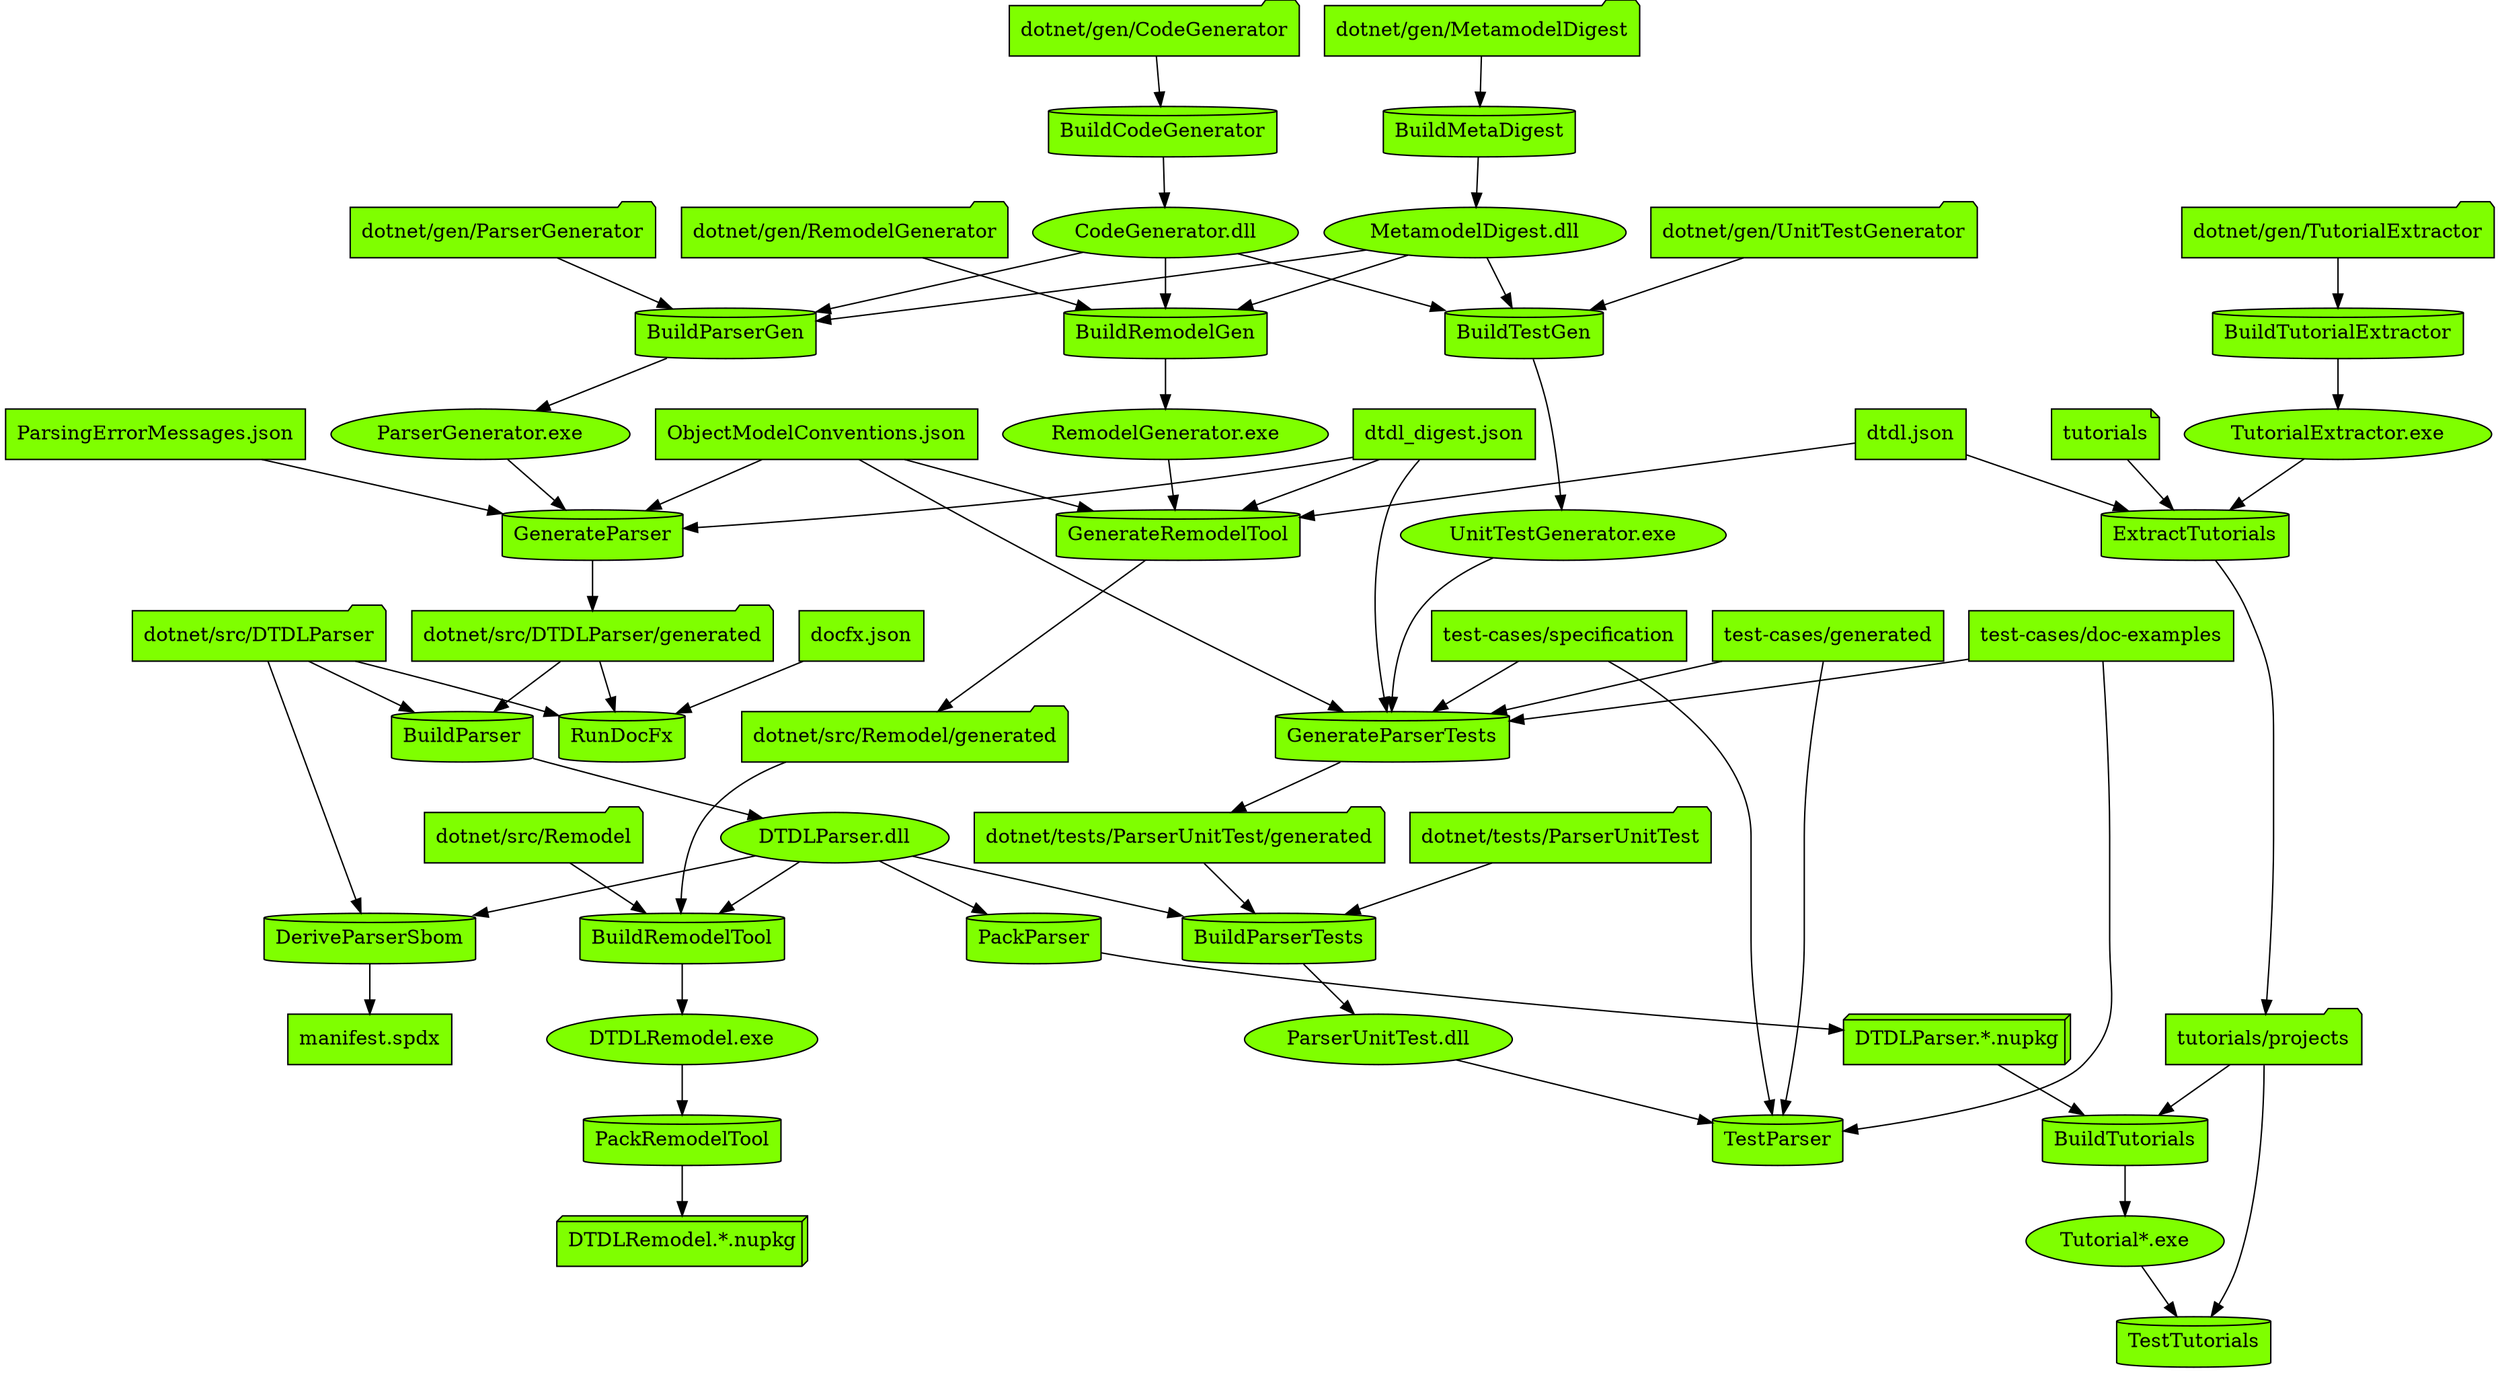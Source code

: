 digraph {
  {
    "ExtractTutorials" [shape=cylinder style=filled fillcolor=chartreuse]
    "BuildTutorials" [shape=cylinder style=filled fillcolor=chartreuse]
    "GenerateParserTests" [shape=cylinder style=filled fillcolor=chartreuse]
    "BuildParserGen" [shape=cylinder style=filled fillcolor=chartreuse]
    "TestTutorials" [shape=cylinder style=filled fillcolor=chartreuse]
    "GenerateRemodelTool" [shape=cylinder style=filled fillcolor=chartreuse]
    "PackParser" [shape=cylinder style=filled fillcolor=chartreuse]
    "BuildMetaDigest" [shape=cylinder style=filled fillcolor=chartreuse]
    "BuildTestGen" [shape=cylinder style=filled fillcolor=chartreuse]
    "PackRemodelTool" [shape=cylinder style=filled fillcolor=chartreuse]
    "BuildRemodelGen" [shape=cylinder style=filled fillcolor=chartreuse]
    "BuildTutorialExtractor" [shape=cylinder style=filled fillcolor=chartreuse]
    "BuildCodeGenerator" [shape=cylinder style=filled fillcolor=chartreuse]
    "TestParser" [shape=cylinder style=filled fillcolor=chartreuse]
    "DeriveParserSbom" [shape=cylinder style=filled fillcolor=chartreuse]
    "BuildParser" [shape=cylinder style=filled fillcolor=chartreuse]
    "BuildParserTests" [shape=cylinder style=filled fillcolor=chartreuse]
    "GenerateParser" [shape=cylinder style=filled fillcolor=chartreuse]
    "RunDocFx" [shape=cylinder style=filled fillcolor=chartreuse]
    "BuildRemodelTool" [shape=cylinder style=filled fillcolor=chartreuse]
    "TutorialExtractor.exe" [shape=ellipse style=filled fillcolor=chartreuse]
    "dtdl.json" [shape=box style=filled fillcolor=chartreuse]
    "tutorials" [shape=note style=filled fillcolor=chartreuse]
    "tutorials/projects" [shape=folder style=filled fillcolor=chartreuse]
    "DTDLParser.*.nupkg" [shape=box3d style=filled fillcolor=chartreuse]
    "Tutorial*.exe" [shape=ellipse style=filled fillcolor=chartreuse]
    "UnitTestGenerator.exe" [shape=ellipse style=filled fillcolor=chartreuse]
    "dtdl_digest.json" [shape=box style=filled fillcolor=chartreuse]
    "ObjectModelConventions.json" [shape=box style=filled fillcolor=chartreuse]
    "test-cases/generated" [shape=box style=filled fillcolor=chartreuse]
    "test-cases/doc-examples" [shape=box style=filled fillcolor=chartreuse]
    "test-cases/specification" [shape=box style=filled fillcolor=chartreuse]
    "dotnet/tests/ParserUnitTest/generated" [shape=folder style=filled fillcolor=chartreuse]
    "dotnet/gen/ParserGenerator" [shape=folder style=filled fillcolor=chartreuse]
    "MetamodelDigest.dll" [shape=ellipse style=filled fillcolor=chartreuse]
    "CodeGenerator.dll" [shape=ellipse style=filled fillcolor=chartreuse]
    "ParserGenerator.exe" [shape=ellipse style=filled fillcolor=chartreuse]
    "RemodelGenerator.exe" [shape=ellipse style=filled fillcolor=chartreuse]
    "dotnet/src/Remodel/generated" [shape=folder style=filled fillcolor=chartreuse]
    "DTDLParser.dll" [shape=ellipse style=filled fillcolor=chartreuse]
    "dotnet/gen/MetamodelDigest" [shape=folder style=filled fillcolor=chartreuse]
    "dotnet/gen/UnitTestGenerator" [shape=folder style=filled fillcolor=chartreuse]
    "DTDLRemodel.exe" [shape=ellipse style=filled fillcolor=chartreuse]
    "DTDLRemodel.*.nupkg" [shape=box3d style=filled fillcolor=chartreuse]
    "dotnet/gen/RemodelGenerator" [shape=folder style=filled fillcolor=chartreuse]
    "dotnet/gen/TutorialExtractor" [shape=folder style=filled fillcolor=chartreuse]
    "dotnet/gen/CodeGenerator" [shape=folder style=filled fillcolor=chartreuse]
    "ParserUnitTest.dll" [shape=ellipse style=filled fillcolor=chartreuse]
    "dotnet/src/DTDLParser" [shape=folder style=filled fillcolor=chartreuse]
    "manifest.spdx" [shape=box style=filled fillcolor=chartreuse]
    "dotnet/src/DTDLParser/generated" [shape=folder style=filled fillcolor=chartreuse]
    "dotnet/tests/ParserUnitTest" [shape=folder style=filled fillcolor=chartreuse]
    "ParsingErrorMessages.json" [shape=box style=filled fillcolor=chartreuse]
    "docfx.json" [shape=box style=filled fillcolor=chartreuse]
    "dotnet/src/Remodel" [shape=folder style=filled fillcolor=chartreuse]
  }
  "TutorialExtractor.exe" -> "ExtractTutorials"
  "dtdl.json" -> "ExtractTutorials"
  "tutorials" -> "ExtractTutorials"
  "ExtractTutorials" -> "tutorials/projects"
  "DTDLParser.*.nupkg" -> "BuildTutorials"
  "tutorials/projects" -> "BuildTutorials"
  "BuildTutorials" -> "Tutorial*.exe"
  "UnitTestGenerator.exe" -> "GenerateParserTests"
  "dtdl_digest.json" -> "GenerateParserTests"
  "ObjectModelConventions.json" -> "GenerateParserTests"
  "test-cases/generated" -> "GenerateParserTests"
  "test-cases/doc-examples" -> "GenerateParserTests"
  "test-cases/specification" -> "GenerateParserTests"
  "GenerateParserTests" -> "dotnet/tests/ParserUnitTest/generated"
  "dotnet/gen/ParserGenerator" -> "BuildParserGen"
  "MetamodelDigest.dll" -> "BuildParserGen"
  "CodeGenerator.dll" -> "BuildParserGen"
  "BuildParserGen" -> "ParserGenerator.exe"
  "Tutorial*.exe" -> "TestTutorials"
  "tutorials/projects" -> "TestTutorials"
  "RemodelGenerator.exe" -> "GenerateRemodelTool"
  "dtdl.json" -> "GenerateRemodelTool"
  "dtdl_digest.json" -> "GenerateRemodelTool"
  "ObjectModelConventions.json" -> "GenerateRemodelTool"
  "GenerateRemodelTool" -> "dotnet/src/Remodel/generated"
  "DTDLParser.dll" -> "PackParser"
  "PackParser" -> "DTDLParser.*.nupkg"
  "dotnet/gen/MetamodelDigest" -> "BuildMetaDigest"
  "BuildMetaDigest" -> "MetamodelDigest.dll"
  "dotnet/gen/UnitTestGenerator" -> "BuildTestGen"
  "MetamodelDigest.dll" -> "BuildTestGen"
  "CodeGenerator.dll" -> "BuildTestGen"
  "BuildTestGen" -> "UnitTestGenerator.exe"
  "DTDLRemodel.exe" -> "PackRemodelTool"
  "PackRemodelTool" -> "DTDLRemodel.*.nupkg"
  "dotnet/gen/RemodelGenerator" -> "BuildRemodelGen"
  "MetamodelDigest.dll" -> "BuildRemodelGen"
  "CodeGenerator.dll" -> "BuildRemodelGen"
  "BuildRemodelGen" -> "RemodelGenerator.exe"
  "dotnet/gen/TutorialExtractor" -> "BuildTutorialExtractor"
  "BuildTutorialExtractor" -> "TutorialExtractor.exe"
  "dotnet/gen/CodeGenerator" -> "BuildCodeGenerator"
  "BuildCodeGenerator" -> "CodeGenerator.dll"
  "ParserUnitTest.dll" -> "TestParser"
  "test-cases/generated" -> "TestParser"
  "test-cases/doc-examples" -> "TestParser"
  "test-cases/specification" -> "TestParser"
  "DTDLParser.dll" -> "DeriveParserSbom"
  "dotnet/src/DTDLParser" -> "DeriveParserSbom"
  "DeriveParserSbom" -> "manifest.spdx"
  "dotnet/src/DTDLParser" -> "BuildParser"
  "dotnet/src/DTDLParser/generated" -> "BuildParser"
  "BuildParser" -> "DTDLParser.dll"
  "dotnet/tests/ParserUnitTest" -> "BuildParserTests"
  "dotnet/tests/ParserUnitTest/generated" -> "BuildParserTests"
  "DTDLParser.dll" -> "BuildParserTests"
  "BuildParserTests" -> "ParserUnitTest.dll"
  "ParserGenerator.exe" -> "GenerateParser"
  "dtdl_digest.json" -> "GenerateParser"
  "ObjectModelConventions.json" -> "GenerateParser"
  "ParsingErrorMessages.json" -> "GenerateParser"
  "GenerateParser" -> "dotnet/src/DTDLParser/generated"
  "dotnet/src/DTDLParser" -> "RunDocFx"
  "dotnet/src/DTDLParser/generated" -> "RunDocFx"
  "docfx.json" -> "RunDocFx"
  "dotnet/src/Remodel" -> "BuildRemodelTool"
  "dotnet/src/Remodel/generated" -> "BuildRemodelTool"
  "DTDLParser.dll" -> "BuildRemodelTool"
  "BuildRemodelTool" -> "DTDLRemodel.exe"
}
